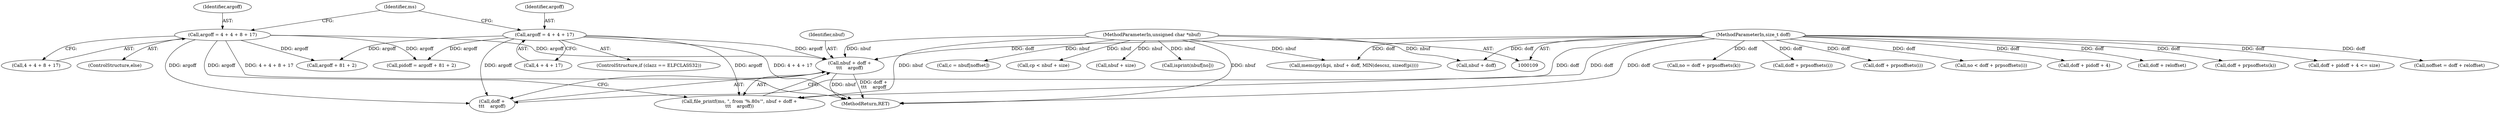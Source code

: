 digraph "0_file_2858eaf99f6cc5aae129bcbf1e24ad160240185f@pointer" {
"1000309" [label="(Call,nbuf + doff +\n\t\t\t    argoff)"];
"1000111" [label="(MethodParameterIn,unsigned char *nbuf)"];
"1000117" [label="(MethodParameterIn,size_t doff)"];
"1000295" [label="(Call,argoff = 4 + 4 + 8 + 17)"];
"1000287" [label="(Call,argoff = 4 + 4 + 17)"];
"1000288" [label="(Identifier,argoff)"];
"1000405" [label="(Call,c = nbuf[noffset])"];
"1000283" [label="(ControlStructure,if (clazz == ELFCLASS32))"];
"1000463" [label="(Call,no < doff + prpsoffsets(i))"];
"1000327" [label="(Call,doff + pidoff + 4)"];
"1000311" [label="(Call,doff +\n\t\t\t    argoff)"];
"1000500" [label="(Call,cp < nbuf + size)"];
"1000254" [label="(Call,nbuf + doff)"];
"1000375" [label="(Call,doff + reloffset)"];
"1000306" [label="(Call,file_printf(ms, \", from '%.80s'\", nbuf + doff +\n\t\t\t    argoff))"];
"1000502" [label="(Call,nbuf + size)"];
"1000111" [label="(MethodParameterIn,unsigned char *nbuf)"];
"1000459" [label="(Call,doff + prpsoffsets(k))"];
"1000287" [label="(Call,argoff = 4 + 4 + 17)"];
"1000318" [label="(Call,pidoff = argoff + 81 + 2)"];
"1000551" [label="(MethodReturn,RET)"];
"1000326" [label="(Call,doff + pidoff + 4 <= size)"];
"1000373" [label="(Call,noffset = doff + reloffset)"];
"1000307" [label="(Identifier,ms)"];
"1000117" [label="(MethodParameterIn,size_t doff)"];
"1000457" [label="(Call,no = doff + prpsoffsets(k))"];
"1000289" [label="(Call,4 + 4 + 17)"];
"1000296" [label="(Identifier,argoff)"];
"1000295" [label="(Call,argoff = 4 + 4 + 8 + 17)"];
"1000320" [label="(Call,argoff + 81 + 2)"];
"1000491" [label="(Call,doff + prpsoffsets(i))"];
"1000475" [label="(Call,isprint(nbuf[no]))"];
"1000297" [label="(Call,4 + 4 + 8 + 17)"];
"1000294" [label="(ControlStructure,else)"];
"1000251" [label="(Call,memcpy(&pi, nbuf + doff, MIN(descsz, sizeof(pi))))"];
"1000309" [label="(Call,nbuf + doff +\n\t\t\t    argoff)"];
"1000310" [label="(Identifier,nbuf)"];
"1000465" [label="(Call,doff + prpsoffsets(i))"];
"1000309" -> "1000306"  [label="AST: "];
"1000309" -> "1000311"  [label="CFG: "];
"1000310" -> "1000309"  [label="AST: "];
"1000311" -> "1000309"  [label="AST: "];
"1000306" -> "1000309"  [label="CFG: "];
"1000309" -> "1000551"  [label="DDG: nbuf"];
"1000309" -> "1000551"  [label="DDG: doff +\n\t\t\t    argoff"];
"1000111" -> "1000309"  [label="DDG: nbuf"];
"1000117" -> "1000309"  [label="DDG: doff"];
"1000295" -> "1000309"  [label="DDG: argoff"];
"1000287" -> "1000309"  [label="DDG: argoff"];
"1000111" -> "1000109"  [label="AST: "];
"1000111" -> "1000551"  [label="DDG: nbuf"];
"1000111" -> "1000251"  [label="DDG: nbuf"];
"1000111" -> "1000254"  [label="DDG: nbuf"];
"1000111" -> "1000306"  [label="DDG: nbuf"];
"1000111" -> "1000405"  [label="DDG: nbuf"];
"1000111" -> "1000475"  [label="DDG: nbuf"];
"1000111" -> "1000500"  [label="DDG: nbuf"];
"1000111" -> "1000502"  [label="DDG: nbuf"];
"1000117" -> "1000109"  [label="AST: "];
"1000117" -> "1000551"  [label="DDG: doff"];
"1000117" -> "1000251"  [label="DDG: doff"];
"1000117" -> "1000254"  [label="DDG: doff"];
"1000117" -> "1000306"  [label="DDG: doff"];
"1000117" -> "1000311"  [label="DDG: doff"];
"1000117" -> "1000326"  [label="DDG: doff"];
"1000117" -> "1000327"  [label="DDG: doff"];
"1000117" -> "1000373"  [label="DDG: doff"];
"1000117" -> "1000375"  [label="DDG: doff"];
"1000117" -> "1000457"  [label="DDG: doff"];
"1000117" -> "1000459"  [label="DDG: doff"];
"1000117" -> "1000463"  [label="DDG: doff"];
"1000117" -> "1000465"  [label="DDG: doff"];
"1000117" -> "1000491"  [label="DDG: doff"];
"1000295" -> "1000294"  [label="AST: "];
"1000295" -> "1000297"  [label="CFG: "];
"1000296" -> "1000295"  [label="AST: "];
"1000297" -> "1000295"  [label="AST: "];
"1000307" -> "1000295"  [label="CFG: "];
"1000295" -> "1000551"  [label="DDG: 4 + 4 + 8 + 17"];
"1000295" -> "1000306"  [label="DDG: argoff"];
"1000295" -> "1000311"  [label="DDG: argoff"];
"1000295" -> "1000318"  [label="DDG: argoff"];
"1000295" -> "1000320"  [label="DDG: argoff"];
"1000287" -> "1000283"  [label="AST: "];
"1000287" -> "1000289"  [label="CFG: "];
"1000288" -> "1000287"  [label="AST: "];
"1000289" -> "1000287"  [label="AST: "];
"1000307" -> "1000287"  [label="CFG: "];
"1000287" -> "1000551"  [label="DDG: 4 + 4 + 17"];
"1000287" -> "1000306"  [label="DDG: argoff"];
"1000287" -> "1000311"  [label="DDG: argoff"];
"1000287" -> "1000318"  [label="DDG: argoff"];
"1000287" -> "1000320"  [label="DDG: argoff"];
}
